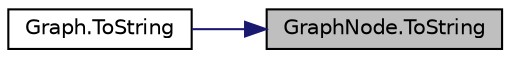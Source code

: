 digraph "GraphNode.ToString"
{
 // LATEX_PDF_SIZE
  edge [fontname="Helvetica",fontsize="10",labelfontname="Helvetica",labelfontsize="10"];
  node [fontname="Helvetica",fontsize="10",shape=record];
  rankdir="RL";
  Node1 [label="GraphNode.ToString",height=0.2,width=0.4,color="black", fillcolor="grey75", style="filled", fontcolor="black",tooltip=" "];
  Node1 -> Node2 [dir="back",color="midnightblue",fontsize="10",style="solid",fontname="Helvetica"];
  Node2 [label="Graph.ToString",height=0.2,width=0.4,color="black", fillcolor="white", style="filled",URL="$class_graph.html#acc69e698b1d49ddbef16b7898e11e66f",tooltip=" "];
}
